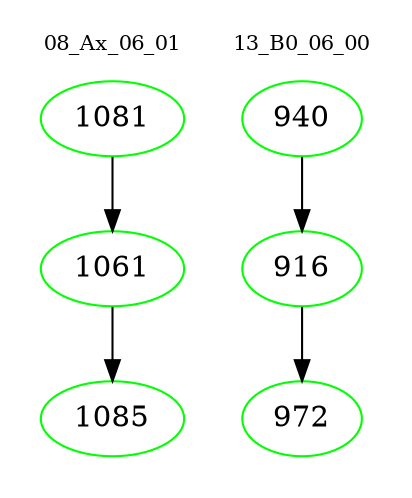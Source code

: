 digraph{
subgraph cluster_0 {
color = white
label = "08_Ax_06_01";
fontsize=10;
T0_1081 [label="1081", color="green"]
T0_1081 -> T0_1061 [color="black"]
T0_1061 [label="1061", color="green"]
T0_1061 -> T0_1085 [color="black"]
T0_1085 [label="1085", color="green"]
}
subgraph cluster_1 {
color = white
label = "13_B0_06_00";
fontsize=10;
T1_940 [label="940", color="green"]
T1_940 -> T1_916 [color="black"]
T1_916 [label="916", color="green"]
T1_916 -> T1_972 [color="black"]
T1_972 [label="972", color="green"]
}
}
